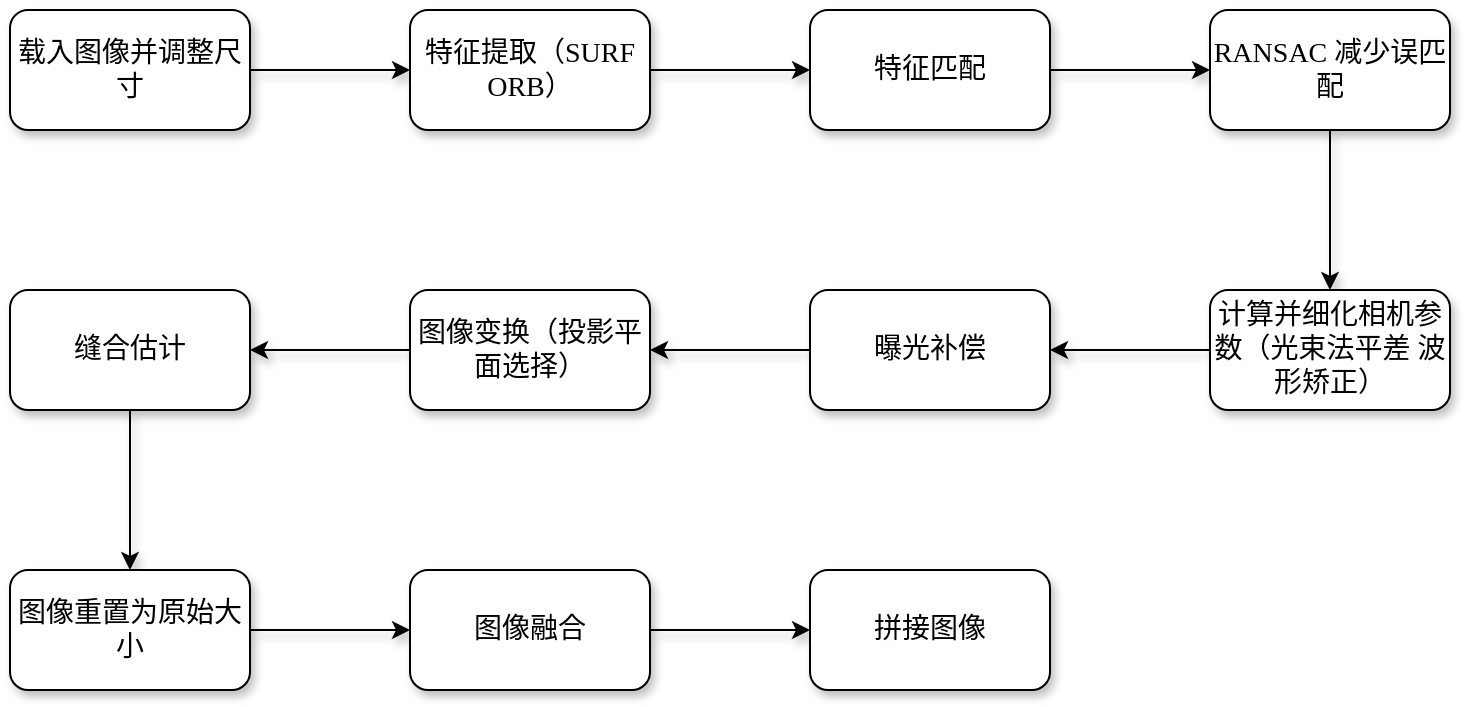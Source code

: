 <mxfile version="22.1.16" type="github">
  <diagram name="第 1 页" id="J6nuo3BSYsxi5jRzbTr4">
    <mxGraphModel dx="1325" dy="809" grid="1" gridSize="10" guides="1" tooltips="1" connect="1" arrows="1" fold="1" page="1" pageScale="1" pageWidth="827" pageHeight="1169" math="0" shadow="0">
      <root>
        <mxCell id="0" />
        <mxCell id="1" parent="0" />
        <mxCell id="9YU3N9TTo5R3dU1TxOJ8-8" value="" style="edgeStyle=orthogonalEdgeStyle;rounded=0;orthogonalLoop=1;jettySize=auto;html=1;fontFamily=华文黑体;fontSize=14;shadow=1;" edge="1" parent="1" source="9YU3N9TTo5R3dU1TxOJ8-1" target="9YU3N9TTo5R3dU1TxOJ8-7">
          <mxGeometry relative="1" as="geometry" />
        </mxCell>
        <mxCell id="9YU3N9TTo5R3dU1TxOJ8-1" value="载入图像并调整尺寸" style="rounded=1;whiteSpace=wrap;html=1;fontFamily=华文黑体;fontSize=14;shadow=1;" vertex="1" parent="1">
          <mxGeometry x="210" y="180" width="120" height="60" as="geometry" />
        </mxCell>
        <mxCell id="9YU3N9TTo5R3dU1TxOJ8-10" value="" style="edgeStyle=orthogonalEdgeStyle;rounded=0;orthogonalLoop=1;jettySize=auto;html=1;fontFamily=华文黑体;fontSize=14;shadow=1;" edge="1" parent="1" source="9YU3N9TTo5R3dU1TxOJ8-7" target="9YU3N9TTo5R3dU1TxOJ8-9">
          <mxGeometry relative="1" as="geometry" />
        </mxCell>
        <mxCell id="9YU3N9TTo5R3dU1TxOJ8-7" value="特征提取（SURF ORB）" style="whiteSpace=wrap;html=1;rounded=1;fontFamily=华文黑体;fontSize=14;shadow=1;" vertex="1" parent="1">
          <mxGeometry x="410" y="180" width="120" height="60" as="geometry" />
        </mxCell>
        <mxCell id="9YU3N9TTo5R3dU1TxOJ8-12" value="" style="edgeStyle=orthogonalEdgeStyle;rounded=0;orthogonalLoop=1;jettySize=auto;html=1;fontFamily=华文黑体;fontSize=14;shadow=1;" edge="1" parent="1" source="9YU3N9TTo5R3dU1TxOJ8-9" target="9YU3N9TTo5R3dU1TxOJ8-11">
          <mxGeometry relative="1" as="geometry" />
        </mxCell>
        <mxCell id="9YU3N9TTo5R3dU1TxOJ8-9" value="特征匹配" style="whiteSpace=wrap;html=1;rounded=1;fontFamily=华文黑体;fontSize=14;shadow=1;" vertex="1" parent="1">
          <mxGeometry x="610" y="180" width="120" height="60" as="geometry" />
        </mxCell>
        <mxCell id="9YU3N9TTo5R3dU1TxOJ8-14" value="" style="edgeStyle=orthogonalEdgeStyle;rounded=0;orthogonalLoop=1;jettySize=auto;html=1;fontFamily=华文黑体;fontSize=14;shadow=1;" edge="1" parent="1" source="9YU3N9TTo5R3dU1TxOJ8-11" target="9YU3N9TTo5R3dU1TxOJ8-13">
          <mxGeometry relative="1" as="geometry" />
        </mxCell>
        <mxCell id="9YU3N9TTo5R3dU1TxOJ8-11" value="RANSAC 减少误匹配" style="whiteSpace=wrap;html=1;rounded=1;fontFamily=华文黑体;fontSize=14;shadow=1;" vertex="1" parent="1">
          <mxGeometry x="810" y="180" width="120" height="60" as="geometry" />
        </mxCell>
        <mxCell id="9YU3N9TTo5R3dU1TxOJ8-16" value="" style="edgeStyle=orthogonalEdgeStyle;rounded=0;orthogonalLoop=1;jettySize=auto;html=1;fontFamily=华文黑体;fontSize=14;shadow=1;" edge="1" parent="1" source="9YU3N9TTo5R3dU1TxOJ8-13" target="9YU3N9TTo5R3dU1TxOJ8-15">
          <mxGeometry relative="1" as="geometry" />
        </mxCell>
        <mxCell id="9YU3N9TTo5R3dU1TxOJ8-13" value="计算并细化相机参数（光束法平差 波形矫正）" style="whiteSpace=wrap;html=1;rounded=1;fontFamily=华文黑体;fontSize=14;shadow=1;" vertex="1" parent="1">
          <mxGeometry x="810" y="320" width="120" height="60" as="geometry" />
        </mxCell>
        <mxCell id="9YU3N9TTo5R3dU1TxOJ8-18" value="" style="edgeStyle=orthogonalEdgeStyle;rounded=0;orthogonalLoop=1;jettySize=auto;html=1;fontFamily=华文黑体;fontSize=14;shadow=1;" edge="1" parent="1" source="9YU3N9TTo5R3dU1TxOJ8-15" target="9YU3N9TTo5R3dU1TxOJ8-17">
          <mxGeometry relative="1" as="geometry" />
        </mxCell>
        <mxCell id="9YU3N9TTo5R3dU1TxOJ8-15" value="曝光补偿" style="whiteSpace=wrap;html=1;rounded=1;fontFamily=华文黑体;fontSize=14;shadow=1;" vertex="1" parent="1">
          <mxGeometry x="610" y="320" width="120" height="60" as="geometry" />
        </mxCell>
        <mxCell id="9YU3N9TTo5R3dU1TxOJ8-20" value="" style="edgeStyle=orthogonalEdgeStyle;rounded=0;orthogonalLoop=1;jettySize=auto;html=1;fontFamily=华文黑体;fontSize=14;shadow=1;" edge="1" parent="1" source="9YU3N9TTo5R3dU1TxOJ8-17" target="9YU3N9TTo5R3dU1TxOJ8-19">
          <mxGeometry relative="1" as="geometry" />
        </mxCell>
        <mxCell id="9YU3N9TTo5R3dU1TxOJ8-17" value="图像变换（投影平面选择）" style="whiteSpace=wrap;html=1;rounded=1;fontFamily=华文黑体;fontSize=14;shadow=1;" vertex="1" parent="1">
          <mxGeometry x="410" y="320" width="120" height="60" as="geometry" />
        </mxCell>
        <mxCell id="9YU3N9TTo5R3dU1TxOJ8-22" value="" style="edgeStyle=orthogonalEdgeStyle;rounded=0;orthogonalLoop=1;jettySize=auto;html=1;fontFamily=华文黑体;fontSize=14;shadow=1;" edge="1" parent="1" source="9YU3N9TTo5R3dU1TxOJ8-19" target="9YU3N9TTo5R3dU1TxOJ8-21">
          <mxGeometry relative="1" as="geometry" />
        </mxCell>
        <mxCell id="9YU3N9TTo5R3dU1TxOJ8-19" value="缝合估计" style="whiteSpace=wrap;html=1;rounded=1;fontFamily=华文黑体;fontSize=14;shadow=1;" vertex="1" parent="1">
          <mxGeometry x="210" y="320" width="120" height="60" as="geometry" />
        </mxCell>
        <mxCell id="9YU3N9TTo5R3dU1TxOJ8-24" value="" style="edgeStyle=orthogonalEdgeStyle;rounded=0;orthogonalLoop=1;jettySize=auto;html=1;fontFamily=华文黑体;fontSize=14;shadow=1;" edge="1" parent="1" source="9YU3N9TTo5R3dU1TxOJ8-21" target="9YU3N9TTo5R3dU1TxOJ8-23">
          <mxGeometry relative="1" as="geometry" />
        </mxCell>
        <mxCell id="9YU3N9TTo5R3dU1TxOJ8-21" value="图像重置为原始大小" style="whiteSpace=wrap;html=1;rounded=1;fontFamily=华文黑体;fontSize=14;shadow=1;" vertex="1" parent="1">
          <mxGeometry x="210" y="460" width="120" height="60" as="geometry" />
        </mxCell>
        <mxCell id="9YU3N9TTo5R3dU1TxOJ8-26" value="" style="edgeStyle=orthogonalEdgeStyle;rounded=0;orthogonalLoop=1;jettySize=auto;html=1;fontFamily=华文黑体;fontSize=14;shadow=1;" edge="1" parent="1" source="9YU3N9TTo5R3dU1TxOJ8-23" target="9YU3N9TTo5R3dU1TxOJ8-25">
          <mxGeometry relative="1" as="geometry" />
        </mxCell>
        <mxCell id="9YU3N9TTo5R3dU1TxOJ8-23" value="图像融合" style="whiteSpace=wrap;html=1;rounded=1;fontFamily=华文黑体;fontSize=14;shadow=1;" vertex="1" parent="1">
          <mxGeometry x="410" y="460" width="120" height="60" as="geometry" />
        </mxCell>
        <mxCell id="9YU3N9TTo5R3dU1TxOJ8-25" value="拼接图像&lt;br style=&quot;font-size: 14px;&quot;&gt;" style="whiteSpace=wrap;html=1;rounded=1;fontFamily=华文黑体;fontSize=14;shadow=1;" vertex="1" parent="1">
          <mxGeometry x="610" y="460" width="120" height="60" as="geometry" />
        </mxCell>
      </root>
    </mxGraphModel>
  </diagram>
</mxfile>
